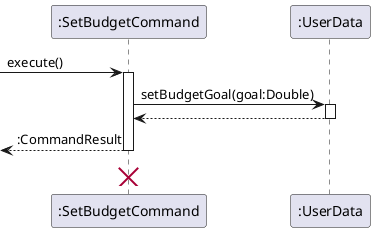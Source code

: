 @startuml
participant ":SetBudgetCommand" as SetBudgetCommand
participant ":UserData" as UserData

[-> SetBudgetCommand : execute()

activate SetBudgetCommand

SetBudgetCommand -> UserData : setBudgetGoal(goal:Double)
activate UserData
UserData --> SetBudgetCommand
deactivate UserData
SetBudgetCommand -->[ : :CommandResult
deactivate SetBudgetCommand
SetBudgetCommand <-[hidden]- SetBudgetCommand
'Hidden arrow to position the destroy marker below the end of the activation bar.
destroy SetBudgetCommand
@enduml
